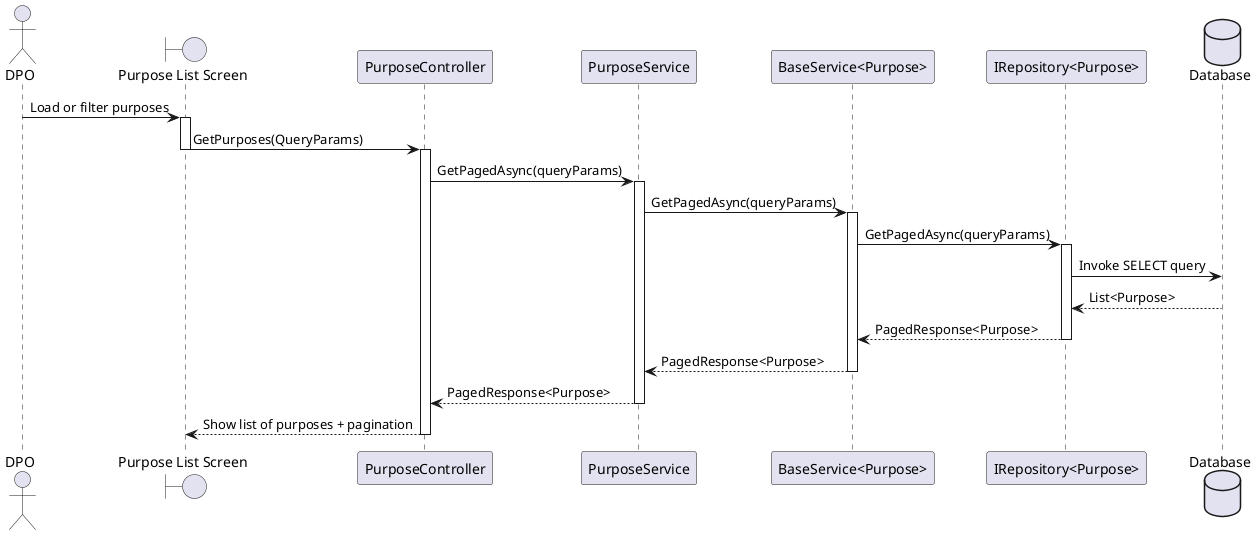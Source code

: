 @startuml

actor DPO
boundary "Purpose List Screen" as Screen
participant "PurposeController" as Controller
participant "PurposeService" as Service
participant "BaseService<Purpose>" as BaseService
participant "IRepository<Purpose>" as Repo
database "Database" as DB

DPO -> Screen : Load or filter purposes
activate Screen
Screen -> Controller : GetPurposes(QueryParams)
deactivate Screen
activate Controller

Controller -> Service : GetPagedAsync(queryParams)
activate Service

Service -> BaseService : GetPagedAsync(queryParams)
activate BaseService

BaseService -> Repo : GetPagedAsync(queryParams)
activate Repo
Repo -> DB : Invoke SELECT query
DB --> Repo : List<Purpose>
Repo --> BaseService : PagedResponse<Purpose>
deactivate Repo

BaseService --> Service : PagedResponse<Purpose>
deactivate BaseService

Service --> Controller : PagedResponse<Purpose>
deactivate Service

Controller --> Screen : Show list of purposes + pagination
deactivate Controller
@enduml
